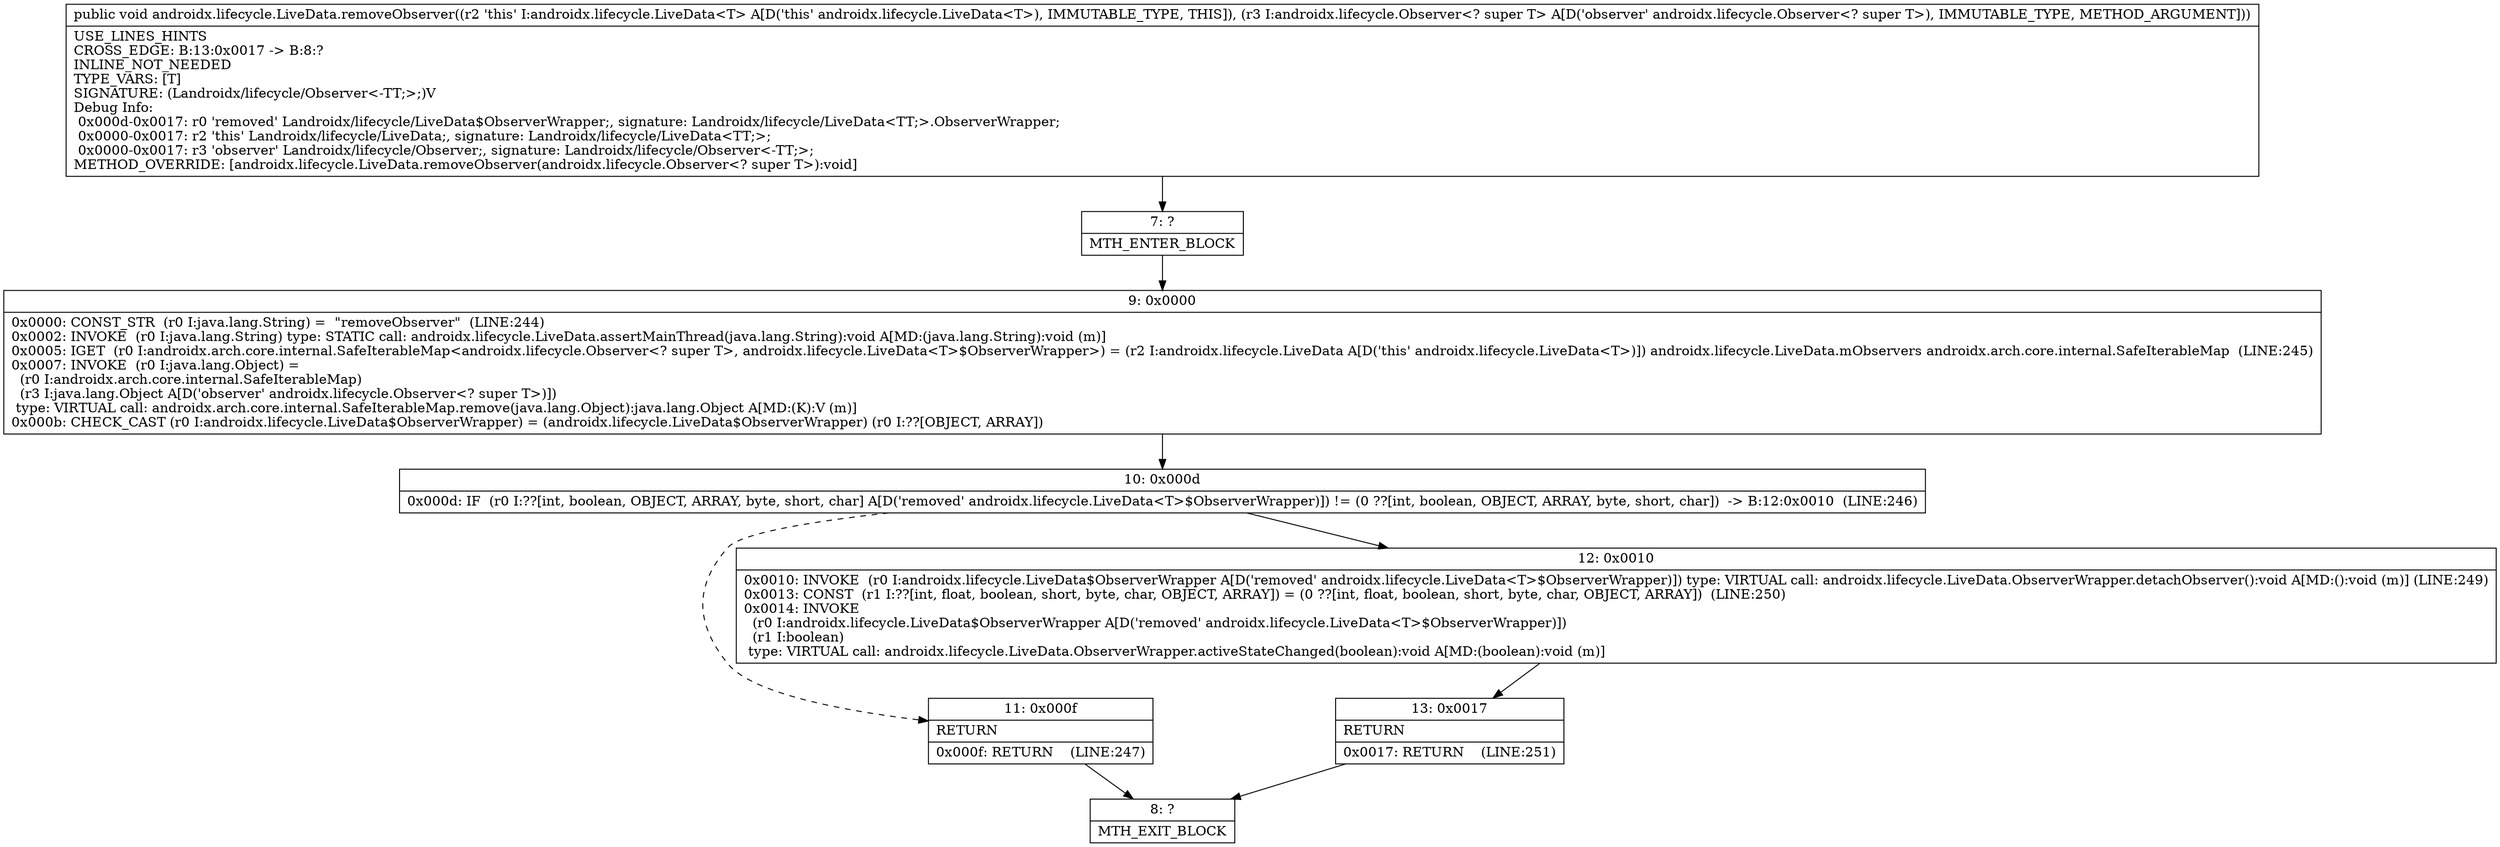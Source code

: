 digraph "CFG forandroidx.lifecycle.LiveData.removeObserver(Landroidx\/lifecycle\/Observer;)V" {
Node_7 [shape=record,label="{7\:\ ?|MTH_ENTER_BLOCK\l}"];
Node_9 [shape=record,label="{9\:\ 0x0000|0x0000: CONST_STR  (r0 I:java.lang.String) =  \"removeObserver\"  (LINE:244)\l0x0002: INVOKE  (r0 I:java.lang.String) type: STATIC call: androidx.lifecycle.LiveData.assertMainThread(java.lang.String):void A[MD:(java.lang.String):void (m)]\l0x0005: IGET  (r0 I:androidx.arch.core.internal.SafeIterableMap\<androidx.lifecycle.Observer\<? super T\>, androidx.lifecycle.LiveData\<T\>$ObserverWrapper\>) = (r2 I:androidx.lifecycle.LiveData A[D('this' androidx.lifecycle.LiveData\<T\>)]) androidx.lifecycle.LiveData.mObservers androidx.arch.core.internal.SafeIterableMap  (LINE:245)\l0x0007: INVOKE  (r0 I:java.lang.Object) = \l  (r0 I:androidx.arch.core.internal.SafeIterableMap)\l  (r3 I:java.lang.Object A[D('observer' androidx.lifecycle.Observer\<? super T\>)])\l type: VIRTUAL call: androidx.arch.core.internal.SafeIterableMap.remove(java.lang.Object):java.lang.Object A[MD:(K):V (m)]\l0x000b: CHECK_CAST (r0 I:androidx.lifecycle.LiveData$ObserverWrapper) = (androidx.lifecycle.LiveData$ObserverWrapper) (r0 I:??[OBJECT, ARRAY]) \l}"];
Node_10 [shape=record,label="{10\:\ 0x000d|0x000d: IF  (r0 I:??[int, boolean, OBJECT, ARRAY, byte, short, char] A[D('removed' androidx.lifecycle.LiveData\<T\>$ObserverWrapper)]) != (0 ??[int, boolean, OBJECT, ARRAY, byte, short, char])  \-\> B:12:0x0010  (LINE:246)\l}"];
Node_11 [shape=record,label="{11\:\ 0x000f|RETURN\l|0x000f: RETURN    (LINE:247)\l}"];
Node_8 [shape=record,label="{8\:\ ?|MTH_EXIT_BLOCK\l}"];
Node_12 [shape=record,label="{12\:\ 0x0010|0x0010: INVOKE  (r0 I:androidx.lifecycle.LiveData$ObserverWrapper A[D('removed' androidx.lifecycle.LiveData\<T\>$ObserverWrapper)]) type: VIRTUAL call: androidx.lifecycle.LiveData.ObserverWrapper.detachObserver():void A[MD:():void (m)] (LINE:249)\l0x0013: CONST  (r1 I:??[int, float, boolean, short, byte, char, OBJECT, ARRAY]) = (0 ??[int, float, boolean, short, byte, char, OBJECT, ARRAY])  (LINE:250)\l0x0014: INVOKE  \l  (r0 I:androidx.lifecycle.LiveData$ObserverWrapper A[D('removed' androidx.lifecycle.LiveData\<T\>$ObserverWrapper)])\l  (r1 I:boolean)\l type: VIRTUAL call: androidx.lifecycle.LiveData.ObserverWrapper.activeStateChanged(boolean):void A[MD:(boolean):void (m)]\l}"];
Node_13 [shape=record,label="{13\:\ 0x0017|RETURN\l|0x0017: RETURN    (LINE:251)\l}"];
MethodNode[shape=record,label="{public void androidx.lifecycle.LiveData.removeObserver((r2 'this' I:androidx.lifecycle.LiveData\<T\> A[D('this' androidx.lifecycle.LiveData\<T\>), IMMUTABLE_TYPE, THIS]), (r3 I:androidx.lifecycle.Observer\<? super T\> A[D('observer' androidx.lifecycle.Observer\<? super T\>), IMMUTABLE_TYPE, METHOD_ARGUMENT]))  | USE_LINES_HINTS\lCROSS_EDGE: B:13:0x0017 \-\> B:8:?\lINLINE_NOT_NEEDED\lTYPE_VARS: [T]\lSIGNATURE: (Landroidx\/lifecycle\/Observer\<\-TT;\>;)V\lDebug Info:\l  0x000d\-0x0017: r0 'removed' Landroidx\/lifecycle\/LiveData$ObserverWrapper;, signature: Landroidx\/lifecycle\/LiveData\<TT;\>.ObserverWrapper;\l  0x0000\-0x0017: r2 'this' Landroidx\/lifecycle\/LiveData;, signature: Landroidx\/lifecycle\/LiveData\<TT;\>;\l  0x0000\-0x0017: r3 'observer' Landroidx\/lifecycle\/Observer;, signature: Landroidx\/lifecycle\/Observer\<\-TT;\>;\lMETHOD_OVERRIDE: [androidx.lifecycle.LiveData.removeObserver(androidx.lifecycle.Observer\<? super T\>):void]\l}"];
MethodNode -> Node_7;Node_7 -> Node_9;
Node_9 -> Node_10;
Node_10 -> Node_11[style=dashed];
Node_10 -> Node_12;
Node_11 -> Node_8;
Node_12 -> Node_13;
Node_13 -> Node_8;
}

